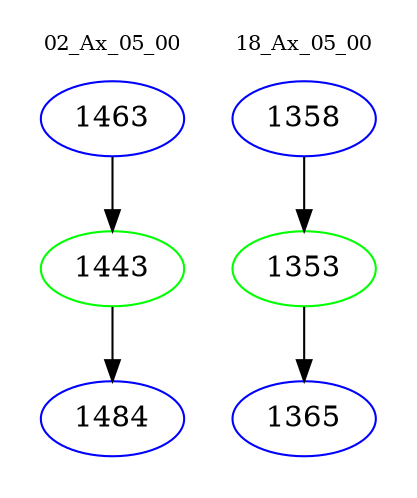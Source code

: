 digraph{
subgraph cluster_0 {
color = white
label = "02_Ax_05_00";
fontsize=10;
T0_1463 [label="1463", color="blue"]
T0_1463 -> T0_1443 [color="black"]
T0_1443 [label="1443", color="green"]
T0_1443 -> T0_1484 [color="black"]
T0_1484 [label="1484", color="blue"]
}
subgraph cluster_1 {
color = white
label = "18_Ax_05_00";
fontsize=10;
T1_1358 [label="1358", color="blue"]
T1_1358 -> T1_1353 [color="black"]
T1_1353 [label="1353", color="green"]
T1_1353 -> T1_1365 [color="black"]
T1_1365 [label="1365", color="blue"]
}
}
